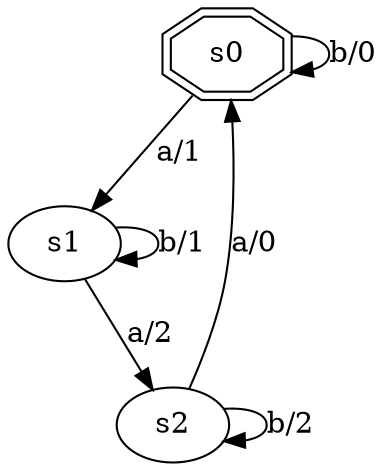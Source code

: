 digraph test_23 {
    s0 -> s0 [label="b/0"];
    s0 -> s1 [label="a/1"];
    s1 -> s1 [label="b/1"];
    s1 -> s2 [label="a/2"];
    s2 -> s2 [label="b/2"];
    s2 -> s0 [label="a/0"];
    s0 [shape=doubleoctagon];
}
